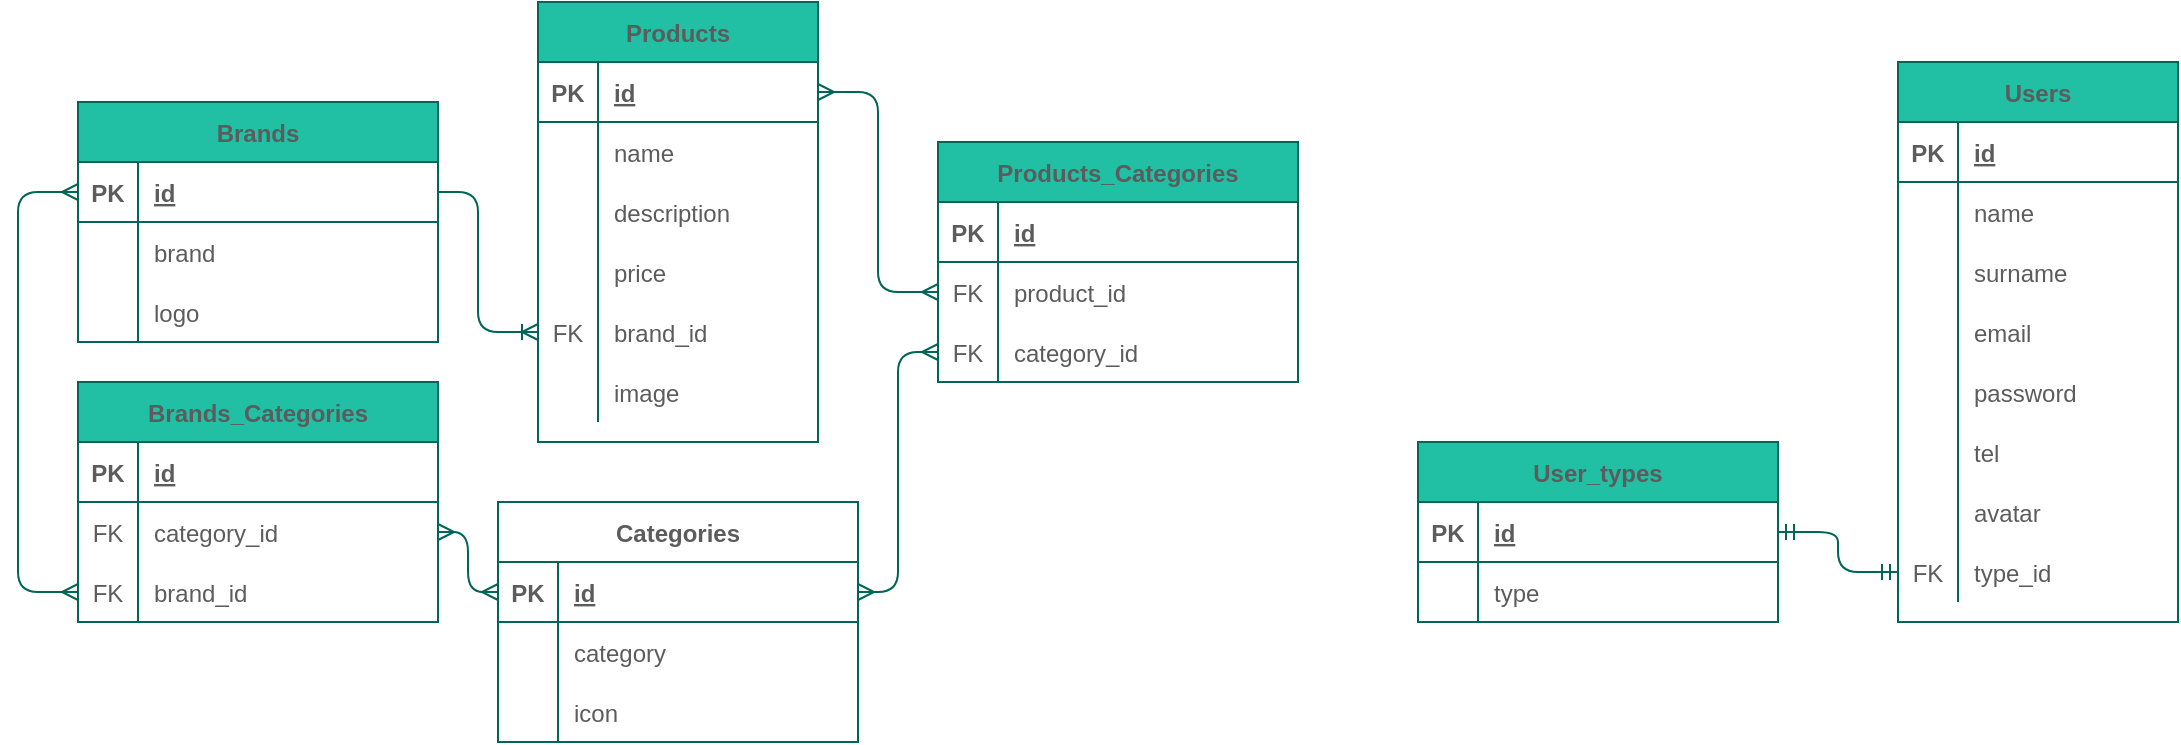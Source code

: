 <mxfile version="14.6.13" type="device"><diagram id="CRpURj1bA0oNkqHYCRpI" name="Página-1"><mxGraphModel dx="846" dy="494" grid="1" gridSize="10" guides="1" tooltips="1" connect="1" arrows="1" fold="1" page="1" pageScale="1" pageWidth="1169" pageHeight="827" math="0" shadow="0"><root><mxCell id="0"/><mxCell id="1" parent="0"/><mxCell id="kKZ5C4QTP0d4-HD_VN2Y-109" value="Users" style="shape=table;startSize=30;container=1;collapsible=1;childLayout=tableLayout;fixedRows=1;rowLines=0;fontStyle=1;align=center;resizeLast=1;fillColor=#21C0A5;strokeColor=#006658;fontColor=#5C5C5C;" parent="1" vertex="1"><mxGeometry x="980" y="80" width="140" height="280" as="geometry"/></mxCell><mxCell id="kKZ5C4QTP0d4-HD_VN2Y-110" value="" style="shape=partialRectangle;collapsible=0;dropTarget=0;pointerEvents=0;fillColor=none;top=0;left=0;bottom=1;right=0;points=[[0,0.5],[1,0.5]];portConstraint=eastwest;strokeColor=#006658;fontColor=#5C5C5C;" parent="kKZ5C4QTP0d4-HD_VN2Y-109" vertex="1"><mxGeometry y="30" width="140" height="30" as="geometry"/></mxCell><mxCell id="kKZ5C4QTP0d4-HD_VN2Y-111" value="PK" style="shape=partialRectangle;connectable=0;fillColor=none;top=0;left=0;bottom=0;right=0;fontStyle=1;overflow=hidden;strokeColor=#006658;fontColor=#5C5C5C;" parent="kKZ5C4QTP0d4-HD_VN2Y-110" vertex="1"><mxGeometry width="30" height="30" as="geometry"/></mxCell><mxCell id="kKZ5C4QTP0d4-HD_VN2Y-112" value="id" style="shape=partialRectangle;connectable=0;fillColor=none;top=0;left=0;bottom=0;right=0;align=left;spacingLeft=6;fontStyle=5;overflow=hidden;strokeColor=#006658;fontColor=#5C5C5C;" parent="kKZ5C4QTP0d4-HD_VN2Y-110" vertex="1"><mxGeometry x="30" width="110" height="30" as="geometry"/></mxCell><mxCell id="kKZ5C4QTP0d4-HD_VN2Y-113" value="" style="shape=partialRectangle;collapsible=0;dropTarget=0;pointerEvents=0;fillColor=none;top=0;left=0;bottom=0;right=0;points=[[0,0.5],[1,0.5]];portConstraint=eastwest;strokeColor=#006658;fontColor=#5C5C5C;" parent="kKZ5C4QTP0d4-HD_VN2Y-109" vertex="1"><mxGeometry y="60" width="140" height="30" as="geometry"/></mxCell><mxCell id="kKZ5C4QTP0d4-HD_VN2Y-114" value="" style="shape=partialRectangle;connectable=0;fillColor=none;top=0;left=0;bottom=0;right=0;editable=1;overflow=hidden;strokeColor=#006658;fontColor=#5C5C5C;" parent="kKZ5C4QTP0d4-HD_VN2Y-113" vertex="1"><mxGeometry width="30" height="30" as="geometry"/></mxCell><mxCell id="kKZ5C4QTP0d4-HD_VN2Y-115" value="name" style="shape=partialRectangle;connectable=0;fillColor=none;top=0;left=0;bottom=0;right=0;align=left;spacingLeft=6;overflow=hidden;strokeColor=#006658;fontColor=#5C5C5C;" parent="kKZ5C4QTP0d4-HD_VN2Y-113" vertex="1"><mxGeometry x="30" width="110" height="30" as="geometry"/></mxCell><mxCell id="kKZ5C4QTP0d4-HD_VN2Y-116" value="" style="shape=partialRectangle;collapsible=0;dropTarget=0;pointerEvents=0;fillColor=none;top=0;left=0;bottom=0;right=0;points=[[0,0.5],[1,0.5]];portConstraint=eastwest;strokeColor=#006658;fontColor=#5C5C5C;" parent="kKZ5C4QTP0d4-HD_VN2Y-109" vertex="1"><mxGeometry y="90" width="140" height="30" as="geometry"/></mxCell><mxCell id="kKZ5C4QTP0d4-HD_VN2Y-117" value="" style="shape=partialRectangle;connectable=0;fillColor=none;top=0;left=0;bottom=0;right=0;editable=1;overflow=hidden;strokeColor=#006658;fontColor=#5C5C5C;" parent="kKZ5C4QTP0d4-HD_VN2Y-116" vertex="1"><mxGeometry width="30" height="30" as="geometry"/></mxCell><mxCell id="kKZ5C4QTP0d4-HD_VN2Y-118" value="surname" style="shape=partialRectangle;connectable=0;fillColor=none;top=0;left=0;bottom=0;right=0;align=left;spacingLeft=6;overflow=hidden;strokeColor=#006658;fontColor=#5C5C5C;" parent="kKZ5C4QTP0d4-HD_VN2Y-116" vertex="1"><mxGeometry x="30" width="110" height="30" as="geometry"/></mxCell><mxCell id="kKZ5C4QTP0d4-HD_VN2Y-119" value="" style="shape=partialRectangle;collapsible=0;dropTarget=0;pointerEvents=0;fillColor=none;top=0;left=0;bottom=0;right=0;points=[[0,0.5],[1,0.5]];portConstraint=eastwest;strokeColor=#006658;fontColor=#5C5C5C;" parent="kKZ5C4QTP0d4-HD_VN2Y-109" vertex="1"><mxGeometry y="120" width="140" height="30" as="geometry"/></mxCell><mxCell id="kKZ5C4QTP0d4-HD_VN2Y-120" value="" style="shape=partialRectangle;connectable=0;fillColor=none;top=0;left=0;bottom=0;right=0;editable=1;overflow=hidden;strokeColor=#006658;fontColor=#5C5C5C;" parent="kKZ5C4QTP0d4-HD_VN2Y-119" vertex="1"><mxGeometry width="30" height="30" as="geometry"/></mxCell><mxCell id="kKZ5C4QTP0d4-HD_VN2Y-121" value="email" style="shape=partialRectangle;connectable=0;fillColor=none;top=0;left=0;bottom=0;right=0;align=left;spacingLeft=6;overflow=hidden;strokeColor=#006658;fontColor=#5C5C5C;" parent="kKZ5C4QTP0d4-HD_VN2Y-119" vertex="1"><mxGeometry x="30" width="110" height="30" as="geometry"/></mxCell><mxCell id="kKZ5C4QTP0d4-HD_VN2Y-125" style="shape=partialRectangle;collapsible=0;dropTarget=0;pointerEvents=0;fillColor=none;top=0;left=0;bottom=0;right=0;points=[[0,0.5],[1,0.5]];portConstraint=eastwest;strokeColor=#006658;fontColor=#5C5C5C;" parent="kKZ5C4QTP0d4-HD_VN2Y-109" vertex="1"><mxGeometry y="150" width="140" height="30" as="geometry"/></mxCell><mxCell id="kKZ5C4QTP0d4-HD_VN2Y-126" style="shape=partialRectangle;connectable=0;fillColor=none;top=0;left=0;bottom=0;right=0;editable=1;overflow=hidden;strokeColor=#006658;fontColor=#5C5C5C;" parent="kKZ5C4QTP0d4-HD_VN2Y-125" vertex="1"><mxGeometry width="30" height="30" as="geometry"/></mxCell><mxCell id="kKZ5C4QTP0d4-HD_VN2Y-127" value="password" style="shape=partialRectangle;connectable=0;fillColor=none;top=0;left=0;bottom=0;right=0;align=left;spacingLeft=6;overflow=hidden;strokeColor=#006658;fontColor=#5C5C5C;" parent="kKZ5C4QTP0d4-HD_VN2Y-125" vertex="1"><mxGeometry x="30" width="110" height="30" as="geometry"/></mxCell><mxCell id="kKZ5C4QTP0d4-HD_VN2Y-128" style="shape=partialRectangle;collapsible=0;dropTarget=0;pointerEvents=0;fillColor=none;top=0;left=0;bottom=0;right=0;points=[[0,0.5],[1,0.5]];portConstraint=eastwest;strokeColor=#006658;fontColor=#5C5C5C;" parent="kKZ5C4QTP0d4-HD_VN2Y-109" vertex="1"><mxGeometry y="180" width="140" height="30" as="geometry"/></mxCell><mxCell id="kKZ5C4QTP0d4-HD_VN2Y-129" style="shape=partialRectangle;connectable=0;fillColor=none;top=0;left=0;bottom=0;right=0;editable=1;overflow=hidden;strokeColor=#006658;fontColor=#5C5C5C;" parent="kKZ5C4QTP0d4-HD_VN2Y-128" vertex="1"><mxGeometry width="30" height="30" as="geometry"/></mxCell><mxCell id="kKZ5C4QTP0d4-HD_VN2Y-130" value="tel" style="shape=partialRectangle;connectable=0;fillColor=none;top=0;left=0;bottom=0;right=0;align=left;spacingLeft=6;overflow=hidden;strokeColor=#006658;fontColor=#5C5C5C;" parent="kKZ5C4QTP0d4-HD_VN2Y-128" vertex="1"><mxGeometry x="30" width="110" height="30" as="geometry"/></mxCell><mxCell id="kKZ5C4QTP0d4-HD_VN2Y-122" style="shape=partialRectangle;collapsible=0;dropTarget=0;pointerEvents=0;fillColor=none;top=0;left=0;bottom=0;right=0;points=[[0,0.5],[1,0.5]];portConstraint=eastwest;strokeColor=#006658;fontColor=#5C5C5C;" parent="kKZ5C4QTP0d4-HD_VN2Y-109" vertex="1"><mxGeometry y="210" width="140" height="30" as="geometry"/></mxCell><mxCell id="kKZ5C4QTP0d4-HD_VN2Y-123" style="shape=partialRectangle;connectable=0;fillColor=none;top=0;left=0;bottom=0;right=0;editable=1;overflow=hidden;strokeColor=#006658;fontColor=#5C5C5C;" parent="kKZ5C4QTP0d4-HD_VN2Y-122" vertex="1"><mxGeometry width="30" height="30" as="geometry"/></mxCell><mxCell id="kKZ5C4QTP0d4-HD_VN2Y-124" value="avatar" style="shape=partialRectangle;connectable=0;fillColor=none;top=0;left=0;bottom=0;right=0;align=left;spacingLeft=6;overflow=hidden;strokeColor=#006658;fontColor=#5C5C5C;" parent="kKZ5C4QTP0d4-HD_VN2Y-122" vertex="1"><mxGeometry x="30" width="110" height="30" as="geometry"/></mxCell><mxCell id="kKZ5C4QTP0d4-HD_VN2Y-131" style="shape=partialRectangle;collapsible=0;dropTarget=0;pointerEvents=0;fillColor=none;top=0;left=0;bottom=0;right=0;points=[[0,0.5],[1,0.5]];portConstraint=eastwest;strokeColor=#006658;fontColor=#5C5C5C;" parent="kKZ5C4QTP0d4-HD_VN2Y-109" vertex="1"><mxGeometry y="240" width="140" height="30" as="geometry"/></mxCell><mxCell id="kKZ5C4QTP0d4-HD_VN2Y-132" value="FK" style="shape=partialRectangle;connectable=0;fillColor=none;top=0;left=0;bottom=0;right=0;editable=1;overflow=hidden;strokeColor=#006658;fontColor=#5C5C5C;" parent="kKZ5C4QTP0d4-HD_VN2Y-131" vertex="1"><mxGeometry width="30" height="30" as="geometry"/></mxCell><mxCell id="kKZ5C4QTP0d4-HD_VN2Y-133" value="type_id" style="shape=partialRectangle;connectable=0;fillColor=none;top=0;left=0;bottom=0;right=0;align=left;spacingLeft=6;overflow=hidden;strokeColor=#006658;fontColor=#5C5C5C;" parent="kKZ5C4QTP0d4-HD_VN2Y-131" vertex="1"><mxGeometry x="30" width="110" height="30" as="geometry"/></mxCell><mxCell id="kKZ5C4QTP0d4-HD_VN2Y-134" value="Products" style="shape=table;startSize=30;container=1;collapsible=1;childLayout=tableLayout;fixedRows=1;rowLines=0;fontStyle=1;align=center;resizeLast=1;fillColor=#21C0A5;strokeColor=#006658;fontColor=#5C5C5C;" parent="1" vertex="1"><mxGeometry x="300" y="50" width="140" height="220" as="geometry"><mxRectangle x="350" y="70" width="80" height="30" as="alternateBounds"/></mxGeometry></mxCell><mxCell id="kKZ5C4QTP0d4-HD_VN2Y-135" value="" style="shape=partialRectangle;collapsible=0;dropTarget=0;pointerEvents=0;fillColor=none;top=0;left=0;bottom=1;right=0;points=[[0,0.5],[1,0.5]];portConstraint=eastwest;strokeColor=#006658;fontColor=#5C5C5C;" parent="kKZ5C4QTP0d4-HD_VN2Y-134" vertex="1"><mxGeometry y="30" width="140" height="30" as="geometry"/></mxCell><mxCell id="kKZ5C4QTP0d4-HD_VN2Y-136" value="PK" style="shape=partialRectangle;connectable=0;fillColor=none;top=0;left=0;bottom=0;right=0;fontStyle=1;overflow=hidden;strokeColor=#006658;fontColor=#5C5C5C;" parent="kKZ5C4QTP0d4-HD_VN2Y-135" vertex="1"><mxGeometry width="30" height="30" as="geometry"/></mxCell><mxCell id="kKZ5C4QTP0d4-HD_VN2Y-137" value="id" style="shape=partialRectangle;connectable=0;fillColor=none;top=0;left=0;bottom=0;right=0;align=left;spacingLeft=6;fontStyle=5;overflow=hidden;strokeColor=#006658;fontColor=#5C5C5C;" parent="kKZ5C4QTP0d4-HD_VN2Y-135" vertex="1"><mxGeometry x="30" width="110" height="30" as="geometry"/></mxCell><mxCell id="kKZ5C4QTP0d4-HD_VN2Y-138" value="" style="shape=partialRectangle;collapsible=0;dropTarget=0;pointerEvents=0;fillColor=none;top=0;left=0;bottom=0;right=0;points=[[0,0.5],[1,0.5]];portConstraint=eastwest;strokeColor=#006658;fontColor=#5C5C5C;" parent="kKZ5C4QTP0d4-HD_VN2Y-134" vertex="1"><mxGeometry y="60" width="140" height="30" as="geometry"/></mxCell><mxCell id="kKZ5C4QTP0d4-HD_VN2Y-139" value="" style="shape=partialRectangle;connectable=0;fillColor=none;top=0;left=0;bottom=0;right=0;editable=1;overflow=hidden;strokeColor=#006658;fontColor=#5C5C5C;" parent="kKZ5C4QTP0d4-HD_VN2Y-138" vertex="1"><mxGeometry width="30" height="30" as="geometry"/></mxCell><mxCell id="kKZ5C4QTP0d4-HD_VN2Y-140" value="name" style="shape=partialRectangle;connectable=0;fillColor=none;top=0;left=0;bottom=0;right=0;align=left;spacingLeft=6;overflow=hidden;strokeColor=#006658;fontColor=#5C5C5C;" parent="kKZ5C4QTP0d4-HD_VN2Y-138" vertex="1"><mxGeometry x="30" width="110" height="30" as="geometry"/></mxCell><mxCell id="kKZ5C4QTP0d4-HD_VN2Y-141" style="shape=partialRectangle;collapsible=0;dropTarget=0;pointerEvents=0;fillColor=none;top=0;left=0;bottom=0;right=0;points=[[0,0.5],[1,0.5]];portConstraint=eastwest;strokeColor=#006658;fontColor=#5C5C5C;" parent="kKZ5C4QTP0d4-HD_VN2Y-134" vertex="1"><mxGeometry y="90" width="140" height="30" as="geometry"/></mxCell><mxCell id="kKZ5C4QTP0d4-HD_VN2Y-142" style="shape=partialRectangle;connectable=0;fillColor=none;top=0;left=0;bottom=0;right=0;editable=1;overflow=hidden;strokeColor=#006658;fontColor=#5C5C5C;" parent="kKZ5C4QTP0d4-HD_VN2Y-141" vertex="1"><mxGeometry width="30" height="30" as="geometry"/></mxCell><mxCell id="kKZ5C4QTP0d4-HD_VN2Y-143" value="description" style="shape=partialRectangle;connectable=0;fillColor=none;top=0;left=0;bottom=0;right=0;align=left;spacingLeft=6;overflow=hidden;strokeColor=#006658;fontColor=#5C5C5C;" parent="kKZ5C4QTP0d4-HD_VN2Y-141" vertex="1"><mxGeometry x="30" width="110" height="30" as="geometry"/></mxCell><mxCell id="kKZ5C4QTP0d4-HD_VN2Y-144" style="shape=partialRectangle;collapsible=0;dropTarget=0;pointerEvents=0;fillColor=none;top=0;left=0;bottom=0;right=0;points=[[0,0.5],[1,0.5]];portConstraint=eastwest;strokeColor=#006658;fontColor=#5C5C5C;" parent="kKZ5C4QTP0d4-HD_VN2Y-134" vertex="1"><mxGeometry y="120" width="140" height="30" as="geometry"/></mxCell><mxCell id="kKZ5C4QTP0d4-HD_VN2Y-145" style="shape=partialRectangle;connectable=0;fillColor=none;top=0;left=0;bottom=0;right=0;editable=1;overflow=hidden;strokeColor=#006658;fontColor=#5C5C5C;" parent="kKZ5C4QTP0d4-HD_VN2Y-144" vertex="1"><mxGeometry width="30" height="30" as="geometry"/></mxCell><mxCell id="kKZ5C4QTP0d4-HD_VN2Y-146" value="price" style="shape=partialRectangle;connectable=0;fillColor=none;top=0;left=0;bottom=0;right=0;align=left;spacingLeft=6;overflow=hidden;strokeColor=#006658;fontColor=#5C5C5C;" parent="kKZ5C4QTP0d4-HD_VN2Y-144" vertex="1"><mxGeometry x="30" width="110" height="30" as="geometry"/></mxCell><mxCell id="kKZ5C4QTP0d4-HD_VN2Y-147" style="shape=partialRectangle;collapsible=0;dropTarget=0;pointerEvents=0;fillColor=none;top=0;left=0;bottom=0;right=0;points=[[0,0.5],[1,0.5]];portConstraint=eastwest;strokeColor=#006658;fontColor=#5C5C5C;" parent="kKZ5C4QTP0d4-HD_VN2Y-134" vertex="1"><mxGeometry y="150" width="140" height="30" as="geometry"/></mxCell><mxCell id="kKZ5C4QTP0d4-HD_VN2Y-148" value="FK" style="shape=partialRectangle;connectable=0;fillColor=none;top=0;left=0;bottom=0;right=0;editable=1;overflow=hidden;strokeColor=#006658;fontColor=#5C5C5C;" parent="kKZ5C4QTP0d4-HD_VN2Y-147" vertex="1"><mxGeometry width="30" height="30" as="geometry"/></mxCell><mxCell id="kKZ5C4QTP0d4-HD_VN2Y-149" value="brand_id" style="shape=partialRectangle;connectable=0;fillColor=none;top=0;left=0;bottom=0;right=0;align=left;spacingLeft=6;overflow=hidden;strokeColor=#006658;fontColor=#5C5C5C;" parent="kKZ5C4QTP0d4-HD_VN2Y-147" vertex="1"><mxGeometry x="30" width="110" height="30" as="geometry"/></mxCell><mxCell id="kKZ5C4QTP0d4-HD_VN2Y-153" style="shape=partialRectangle;collapsible=0;dropTarget=0;pointerEvents=0;fillColor=none;top=0;left=0;bottom=0;right=0;points=[[0,0.5],[1,0.5]];portConstraint=eastwest;strokeColor=#006658;fontColor=#5C5C5C;" parent="kKZ5C4QTP0d4-HD_VN2Y-134" vertex="1"><mxGeometry y="180" width="140" height="30" as="geometry"/></mxCell><mxCell id="kKZ5C4QTP0d4-HD_VN2Y-154" style="shape=partialRectangle;connectable=0;fillColor=none;top=0;left=0;bottom=0;right=0;editable=1;overflow=hidden;strokeColor=#006658;fontColor=#5C5C5C;" parent="kKZ5C4QTP0d4-HD_VN2Y-153" vertex="1"><mxGeometry width="30" height="30" as="geometry"/></mxCell><mxCell id="kKZ5C4QTP0d4-HD_VN2Y-155" value="image" style="shape=partialRectangle;connectable=0;fillColor=none;top=0;left=0;bottom=0;right=0;align=left;spacingLeft=6;overflow=hidden;strokeColor=#006658;fontColor=#5C5C5C;" parent="kKZ5C4QTP0d4-HD_VN2Y-153" vertex="1"><mxGeometry x="30" width="110" height="30" as="geometry"/></mxCell><mxCell id="kKZ5C4QTP0d4-HD_VN2Y-156" value="Brands" style="shape=table;startSize=30;container=1;collapsible=1;childLayout=tableLayout;fixedRows=1;rowLines=0;fontStyle=1;align=center;resizeLast=1;fillColor=#21C0A5;strokeColor=#006658;fontColor=#5C5C5C;" parent="1" vertex="1"><mxGeometry x="70" y="100" width="180" height="120" as="geometry"/></mxCell><mxCell id="kKZ5C4QTP0d4-HD_VN2Y-157" value="" style="shape=partialRectangle;collapsible=0;dropTarget=0;pointerEvents=0;fillColor=none;top=0;left=0;bottom=1;right=0;points=[[0,0.5],[1,0.5]];portConstraint=eastwest;strokeColor=#006658;fontColor=#5C5C5C;" parent="kKZ5C4QTP0d4-HD_VN2Y-156" vertex="1"><mxGeometry y="30" width="180" height="30" as="geometry"/></mxCell><mxCell id="kKZ5C4QTP0d4-HD_VN2Y-158" value="PK" style="shape=partialRectangle;connectable=0;fillColor=none;top=0;left=0;bottom=0;right=0;fontStyle=1;overflow=hidden;strokeColor=#006658;fontColor=#5C5C5C;" parent="kKZ5C4QTP0d4-HD_VN2Y-157" vertex="1"><mxGeometry width="30" height="30" as="geometry"/></mxCell><mxCell id="kKZ5C4QTP0d4-HD_VN2Y-159" value="id" style="shape=partialRectangle;connectable=0;fillColor=none;top=0;left=0;bottom=0;right=0;align=left;spacingLeft=6;fontStyle=5;overflow=hidden;strokeColor=#006658;fontColor=#5C5C5C;" parent="kKZ5C4QTP0d4-HD_VN2Y-157" vertex="1"><mxGeometry x="30" width="150" height="30" as="geometry"/></mxCell><mxCell id="kKZ5C4QTP0d4-HD_VN2Y-160" value="" style="shape=partialRectangle;collapsible=0;dropTarget=0;pointerEvents=0;fillColor=none;top=0;left=0;bottom=0;right=0;points=[[0,0.5],[1,0.5]];portConstraint=eastwest;strokeColor=#006658;fontColor=#5C5C5C;" parent="kKZ5C4QTP0d4-HD_VN2Y-156" vertex="1"><mxGeometry y="60" width="180" height="30" as="geometry"/></mxCell><mxCell id="kKZ5C4QTP0d4-HD_VN2Y-161" value="" style="shape=partialRectangle;connectable=0;fillColor=none;top=0;left=0;bottom=0;right=0;editable=1;overflow=hidden;strokeColor=#006658;fontColor=#5C5C5C;" parent="kKZ5C4QTP0d4-HD_VN2Y-160" vertex="1"><mxGeometry width="30" height="30" as="geometry"/></mxCell><mxCell id="kKZ5C4QTP0d4-HD_VN2Y-162" value="brand" style="shape=partialRectangle;connectable=0;fillColor=none;top=0;left=0;bottom=0;right=0;align=left;spacingLeft=6;overflow=hidden;strokeColor=#006658;fontColor=#5C5C5C;" parent="kKZ5C4QTP0d4-HD_VN2Y-160" vertex="1"><mxGeometry x="30" width="150" height="30" as="geometry"/></mxCell><mxCell id="kKZ5C4QTP0d4-HD_VN2Y-163" value="" style="shape=partialRectangle;collapsible=0;dropTarget=0;pointerEvents=0;fillColor=none;top=0;left=0;bottom=0;right=0;points=[[0,0.5],[1,0.5]];portConstraint=eastwest;strokeColor=#006658;fontColor=#5C5C5C;" parent="kKZ5C4QTP0d4-HD_VN2Y-156" vertex="1"><mxGeometry y="90" width="180" height="30" as="geometry"/></mxCell><mxCell id="kKZ5C4QTP0d4-HD_VN2Y-164" value="" style="shape=partialRectangle;connectable=0;fillColor=none;top=0;left=0;bottom=0;right=0;editable=1;overflow=hidden;strokeColor=#006658;fontColor=#5C5C5C;" parent="kKZ5C4QTP0d4-HD_VN2Y-163" vertex="1"><mxGeometry width="30" height="30" as="geometry"/></mxCell><mxCell id="kKZ5C4QTP0d4-HD_VN2Y-165" value="logo" style="shape=partialRectangle;connectable=0;fillColor=none;top=0;left=0;bottom=0;right=0;align=left;spacingLeft=6;overflow=hidden;strokeColor=#006658;fontColor=#5C5C5C;" parent="kKZ5C4QTP0d4-HD_VN2Y-163" vertex="1"><mxGeometry x="30" width="150" height="30" as="geometry"/></mxCell><mxCell id="kKZ5C4QTP0d4-HD_VN2Y-166" value="Categories" style="shape=table;startSize=30;container=1;collapsible=1;childLayout=tableLayout;fixedRows=1;rowLines=0;fontStyle=1;align=center;resizeLast=1;strokeColor=#006658;fontColor=#5C5C5C;fillColor=none;" parent="1" vertex="1"><mxGeometry x="280" y="300" width="180" height="120" as="geometry"/></mxCell><mxCell id="kKZ5C4QTP0d4-HD_VN2Y-167" value="" style="shape=partialRectangle;collapsible=0;dropTarget=0;pointerEvents=0;fillColor=none;top=0;left=0;bottom=1;right=0;points=[[0,0.5],[1,0.5]];portConstraint=eastwest;strokeColor=#006658;fontColor=#5C5C5C;" parent="kKZ5C4QTP0d4-HD_VN2Y-166" vertex="1"><mxGeometry y="30" width="180" height="30" as="geometry"/></mxCell><mxCell id="kKZ5C4QTP0d4-HD_VN2Y-168" value="PK" style="shape=partialRectangle;connectable=0;fillColor=none;top=0;left=0;bottom=0;right=0;fontStyle=1;overflow=hidden;strokeColor=#006658;fontColor=#5C5C5C;" parent="kKZ5C4QTP0d4-HD_VN2Y-167" vertex="1"><mxGeometry width="30" height="30" as="geometry"/></mxCell><mxCell id="kKZ5C4QTP0d4-HD_VN2Y-169" value="id" style="shape=partialRectangle;connectable=0;fillColor=none;top=0;left=0;bottom=0;right=0;align=left;spacingLeft=6;fontStyle=5;overflow=hidden;strokeColor=#006658;fontColor=#5C5C5C;" parent="kKZ5C4QTP0d4-HD_VN2Y-167" vertex="1"><mxGeometry x="30" width="150" height="30" as="geometry"/></mxCell><mxCell id="kKZ5C4QTP0d4-HD_VN2Y-170" value="" style="shape=partialRectangle;collapsible=0;dropTarget=0;pointerEvents=0;fillColor=none;top=0;left=0;bottom=0;right=0;points=[[0,0.5],[1,0.5]];portConstraint=eastwest;strokeColor=#006658;fontColor=#5C5C5C;" parent="kKZ5C4QTP0d4-HD_VN2Y-166" vertex="1"><mxGeometry y="60" width="180" height="30" as="geometry"/></mxCell><mxCell id="kKZ5C4QTP0d4-HD_VN2Y-171" value="" style="shape=partialRectangle;connectable=0;fillColor=none;top=0;left=0;bottom=0;right=0;editable=1;overflow=hidden;strokeColor=#006658;fontColor=#5C5C5C;" parent="kKZ5C4QTP0d4-HD_VN2Y-170" vertex="1"><mxGeometry width="30" height="30" as="geometry"/></mxCell><mxCell id="kKZ5C4QTP0d4-HD_VN2Y-172" value="category" style="shape=partialRectangle;connectable=0;fillColor=none;top=0;left=0;bottom=0;right=0;align=left;spacingLeft=6;overflow=hidden;strokeColor=#006658;fontColor=#5C5C5C;" parent="kKZ5C4QTP0d4-HD_VN2Y-170" vertex="1"><mxGeometry x="30" width="150" height="30" as="geometry"/></mxCell><mxCell id="YazsR4_C2rSQka-KXl0t-1" style="shape=partialRectangle;collapsible=0;dropTarget=0;pointerEvents=0;fillColor=none;top=0;left=0;bottom=0;right=0;points=[[0,0.5],[1,0.5]];portConstraint=eastwest;strokeColor=#006658;fontColor=#5C5C5C;" vertex="1" parent="kKZ5C4QTP0d4-HD_VN2Y-166"><mxGeometry y="90" width="180" height="30" as="geometry"/></mxCell><mxCell id="YazsR4_C2rSQka-KXl0t-2" style="shape=partialRectangle;connectable=0;fillColor=none;top=0;left=0;bottom=0;right=0;editable=1;overflow=hidden;strokeColor=#006658;fontColor=#5C5C5C;" vertex="1" parent="YazsR4_C2rSQka-KXl0t-1"><mxGeometry width="30" height="30" as="geometry"/></mxCell><mxCell id="YazsR4_C2rSQka-KXl0t-3" value="icon" style="shape=partialRectangle;connectable=0;fillColor=none;top=0;left=0;bottom=0;right=0;align=left;spacingLeft=6;overflow=hidden;strokeColor=#006658;fontColor=#5C5C5C;" vertex="1" parent="YazsR4_C2rSQka-KXl0t-1"><mxGeometry x="30" width="150" height="30" as="geometry"/></mxCell><mxCell id="kKZ5C4QTP0d4-HD_VN2Y-173" value="User_types" style="shape=table;startSize=30;container=1;collapsible=1;childLayout=tableLayout;fixedRows=1;rowLines=0;fontStyle=1;align=center;resizeLast=1;fillColor=#21C0A5;strokeColor=#006658;fontColor=#5C5C5C;" parent="1" vertex="1"><mxGeometry x="740" y="270" width="180" height="90" as="geometry"/></mxCell><mxCell id="kKZ5C4QTP0d4-HD_VN2Y-174" value="" style="shape=partialRectangle;collapsible=0;dropTarget=0;pointerEvents=0;fillColor=none;top=0;left=0;bottom=1;right=0;points=[[0,0.5],[1,0.5]];portConstraint=eastwest;strokeColor=#006658;fontColor=#5C5C5C;" parent="kKZ5C4QTP0d4-HD_VN2Y-173" vertex="1"><mxGeometry y="30" width="180" height="30" as="geometry"/></mxCell><mxCell id="kKZ5C4QTP0d4-HD_VN2Y-175" value="PK" style="shape=partialRectangle;connectable=0;fillColor=none;top=0;left=0;bottom=0;right=0;fontStyle=1;overflow=hidden;strokeColor=#006658;fontColor=#5C5C5C;" parent="kKZ5C4QTP0d4-HD_VN2Y-174" vertex="1"><mxGeometry width="30" height="30" as="geometry"/></mxCell><mxCell id="kKZ5C4QTP0d4-HD_VN2Y-176" value="id" style="shape=partialRectangle;connectable=0;fillColor=none;top=0;left=0;bottom=0;right=0;align=left;spacingLeft=6;fontStyle=5;overflow=hidden;strokeColor=#006658;fontColor=#5C5C5C;" parent="kKZ5C4QTP0d4-HD_VN2Y-174" vertex="1"><mxGeometry x="30" width="150" height="30" as="geometry"/></mxCell><mxCell id="kKZ5C4QTP0d4-HD_VN2Y-177" value="" style="shape=partialRectangle;collapsible=0;dropTarget=0;pointerEvents=0;fillColor=none;top=0;left=0;bottom=0;right=0;points=[[0,0.5],[1,0.5]];portConstraint=eastwest;strokeColor=#006658;fontColor=#5C5C5C;" parent="kKZ5C4QTP0d4-HD_VN2Y-173" vertex="1"><mxGeometry y="60" width="180" height="30" as="geometry"/></mxCell><mxCell id="kKZ5C4QTP0d4-HD_VN2Y-178" value="" style="shape=partialRectangle;connectable=0;fillColor=none;top=0;left=0;bottom=0;right=0;editable=1;overflow=hidden;strokeColor=#006658;fontColor=#5C5C5C;" parent="kKZ5C4QTP0d4-HD_VN2Y-177" vertex="1"><mxGeometry width="30" height="30" as="geometry"/></mxCell><mxCell id="kKZ5C4QTP0d4-HD_VN2Y-179" value="type" style="shape=partialRectangle;connectable=0;fillColor=none;top=0;left=0;bottom=0;right=0;align=left;spacingLeft=6;overflow=hidden;strokeColor=#006658;fontColor=#5C5C5C;" parent="kKZ5C4QTP0d4-HD_VN2Y-177" vertex="1"><mxGeometry x="30" width="150" height="30" as="geometry"/></mxCell><mxCell id="kKZ5C4QTP0d4-HD_VN2Y-180" value="" style="edgeStyle=entityRelationEdgeStyle;fontSize=12;html=1;endArrow=ERmandOne;startArrow=ERmandOne;entryX=1;entryY=0.5;entryDx=0;entryDy=0;exitX=0;exitY=0.5;exitDx=0;exitDy=0;strokeColor=#006658;fontColor=#5C5C5C;" parent="1" source="kKZ5C4QTP0d4-HD_VN2Y-131" target="kKZ5C4QTP0d4-HD_VN2Y-174" edge="1"><mxGeometry width="100" height="100" relative="1" as="geometry"><mxPoint x="840" y="345" as="sourcePoint"/><mxPoint x="940" y="245" as="targetPoint"/></mxGeometry></mxCell><mxCell id="kKZ5C4QTP0d4-HD_VN2Y-181" value="" style="edgeStyle=entityRelationEdgeStyle;fontSize=12;html=1;endArrow=ERoneToMany;fontColor=#5C5C5C;entryX=0;entryY=0.5;entryDx=0;entryDy=0;exitX=0;exitY=0.5;exitDx=0;exitDy=0;strokeColor=none;" parent="1" source="kKZ5C4QTP0d4-HD_VN2Y-157" target="kKZ5C4QTP0d4-HD_VN2Y-147" edge="1"><mxGeometry width="100" height="100" relative="1" as="geometry"><mxPoint y="210" as="sourcePoint"/><mxPoint x="10" y="210" as="targetPoint"/></mxGeometry></mxCell><mxCell id="kKZ5C4QTP0d4-HD_VN2Y-182" value="" style="edgeStyle=elbowEdgeStyle;fontSize=12;html=1;endArrow=ERmany;startArrow=ERmany;exitX=1;exitY=0.5;exitDx=0;exitDy=0;strokeColor=#006658;fontColor=#5C5C5C;entryX=0;entryY=0.5;entryDx=0;entryDy=0;" parent="1" source="kKZ5C4QTP0d4-HD_VN2Y-135" target="kKZ5C4QTP0d4-HD_VN2Y-206" edge="1"><mxGeometry width="100" height="100" relative="1" as="geometry"><mxPoint x="440" y="245" as="sourcePoint"/><mxPoint x="500" y="200" as="targetPoint"/><Array as="points"><mxPoint x="470" y="130"/></Array></mxGeometry></mxCell><mxCell id="kKZ5C4QTP0d4-HD_VN2Y-186" value="Brands_Categories" style="shape=table;startSize=30;container=1;collapsible=1;childLayout=tableLayout;fixedRows=1;rowLines=0;fontStyle=1;align=center;resizeLast=1;fillColor=#21C0A5;strokeColor=#006658;fontColor=#5C5C5C;" parent="1" vertex="1"><mxGeometry x="70" y="240" width="180" height="120" as="geometry"/></mxCell><mxCell id="kKZ5C4QTP0d4-HD_VN2Y-187" value="" style="shape=partialRectangle;collapsible=0;dropTarget=0;pointerEvents=0;fillColor=none;top=0;left=0;bottom=1;right=0;points=[[0,0.5],[1,0.5]];portConstraint=eastwest;strokeColor=#006658;fontColor=#5C5C5C;" parent="kKZ5C4QTP0d4-HD_VN2Y-186" vertex="1"><mxGeometry y="30" width="180" height="30" as="geometry"/></mxCell><mxCell id="kKZ5C4QTP0d4-HD_VN2Y-188" value="PK" style="shape=partialRectangle;connectable=0;fillColor=none;top=0;left=0;bottom=0;right=0;fontStyle=1;overflow=hidden;strokeColor=#006658;fontColor=#5C5C5C;" parent="kKZ5C4QTP0d4-HD_VN2Y-187" vertex="1"><mxGeometry width="30" height="30" as="geometry"/></mxCell><mxCell id="kKZ5C4QTP0d4-HD_VN2Y-189" value="id" style="shape=partialRectangle;connectable=0;fillColor=none;top=0;left=0;bottom=0;right=0;align=left;spacingLeft=6;fontStyle=5;overflow=hidden;strokeColor=#006658;fontColor=#5C5C5C;" parent="kKZ5C4QTP0d4-HD_VN2Y-187" vertex="1"><mxGeometry x="30" width="150" height="30" as="geometry"/></mxCell><mxCell id="kKZ5C4QTP0d4-HD_VN2Y-190" value="" style="shape=partialRectangle;collapsible=0;dropTarget=0;pointerEvents=0;fillColor=none;top=0;left=0;bottom=0;right=0;points=[[0,0.5],[1,0.5]];portConstraint=eastwest;strokeColor=#006658;fontColor=#5C5C5C;" parent="kKZ5C4QTP0d4-HD_VN2Y-186" vertex="1"><mxGeometry y="60" width="180" height="30" as="geometry"/></mxCell><mxCell id="kKZ5C4QTP0d4-HD_VN2Y-191" value="FK" style="shape=partialRectangle;connectable=0;fillColor=none;top=0;left=0;bottom=0;right=0;editable=1;overflow=hidden;strokeColor=#006658;fontColor=#5C5C5C;" parent="kKZ5C4QTP0d4-HD_VN2Y-190" vertex="1"><mxGeometry width="30" height="30" as="geometry"/></mxCell><mxCell id="kKZ5C4QTP0d4-HD_VN2Y-192" value="category_id" style="shape=partialRectangle;connectable=0;fillColor=none;top=0;left=0;bottom=0;right=0;align=left;spacingLeft=6;overflow=hidden;strokeColor=#006658;fontColor=#5C5C5C;" parent="kKZ5C4QTP0d4-HD_VN2Y-190" vertex="1"><mxGeometry x="30" width="150" height="30" as="geometry"/></mxCell><mxCell id="kKZ5C4QTP0d4-HD_VN2Y-193" style="shape=partialRectangle;collapsible=0;dropTarget=0;pointerEvents=0;fillColor=none;top=0;left=0;bottom=0;right=0;points=[[0,0.5],[1,0.5]];portConstraint=eastwest;strokeColor=#006658;fontColor=#5C5C5C;" parent="kKZ5C4QTP0d4-HD_VN2Y-186" vertex="1"><mxGeometry y="90" width="180" height="30" as="geometry"/></mxCell><mxCell id="kKZ5C4QTP0d4-HD_VN2Y-194" value="FK" style="shape=partialRectangle;connectable=0;fillColor=none;top=0;left=0;bottom=0;right=0;editable=1;overflow=hidden;strokeColor=#006658;fontColor=#5C5C5C;" parent="kKZ5C4QTP0d4-HD_VN2Y-193" vertex="1"><mxGeometry width="30" height="30" as="geometry"/></mxCell><mxCell id="kKZ5C4QTP0d4-HD_VN2Y-195" value="brand_id" style="shape=partialRectangle;connectable=0;fillColor=none;top=0;left=0;bottom=0;right=0;align=left;spacingLeft=6;overflow=hidden;strokeColor=#006658;fontColor=#5C5C5C;" parent="kKZ5C4QTP0d4-HD_VN2Y-193" vertex="1"><mxGeometry x="30" width="150" height="30" as="geometry"/></mxCell><mxCell id="kKZ5C4QTP0d4-HD_VN2Y-199" value="" style="edgeStyle=elbowEdgeStyle;fontSize=12;html=1;endArrow=ERoneToMany;fontColor=#5C5C5C;strokeColor=#006658;fillColor=#21C0A5;entryX=0;entryY=0.5;entryDx=0;entryDy=0;exitX=1;exitY=0.5;exitDx=0;exitDy=0;" parent="1" source="kKZ5C4QTP0d4-HD_VN2Y-157" target="kKZ5C4QTP0d4-HD_VN2Y-147" edge="1"><mxGeometry width="100" height="100" relative="1" as="geometry"><mxPoint x="290" y="300" as="sourcePoint"/><mxPoint x="390" y="240" as="targetPoint"/><Array as="points"><mxPoint x="270" y="130"/><mxPoint x="10" y="210"/></Array></mxGeometry></mxCell><mxCell id="kKZ5C4QTP0d4-HD_VN2Y-200" value="" style="edgeStyle=elbowEdgeStyle;fontSize=12;html=1;endArrow=ERmany;startArrow=ERmany;fontColor=#5C5C5C;strokeColor=#006658;fillColor=#21C0A5;exitX=1;exitY=0.5;exitDx=0;exitDy=0;entryX=0;entryY=0.5;entryDx=0;entryDy=0;" parent="1" source="kKZ5C4QTP0d4-HD_VN2Y-190" target="kKZ5C4QTP0d4-HD_VN2Y-167" edge="1"><mxGeometry width="100" height="100" relative="1" as="geometry"><mxPoint x="290" y="440" as="sourcePoint"/><mxPoint x="580" y="470" as="targetPoint"/><Array as="points"/></mxGeometry></mxCell><mxCell id="kKZ5C4QTP0d4-HD_VN2Y-201" value="" style="edgeStyle=elbowEdgeStyle;fontSize=12;html=1;endArrow=ERmany;startArrow=ERmany;fontColor=#5C5C5C;strokeColor=#006658;fillColor=#21C0A5;entryX=0;entryY=0.5;entryDx=0;entryDy=0;exitX=0;exitY=0.5;exitDx=0;exitDy=0;" parent="1" source="kKZ5C4QTP0d4-HD_VN2Y-193" target="kKZ5C4QTP0d4-HD_VN2Y-157" edge="1"><mxGeometry width="100" height="100" relative="1" as="geometry"><mxPoint x="50" y="505" as="sourcePoint"/><mxPoint x="150" y="405" as="targetPoint"/><Array as="points"><mxPoint x="40" y="350"/></Array></mxGeometry></mxCell><mxCell id="kKZ5C4QTP0d4-HD_VN2Y-202" value="Products_Categories" style="shape=table;startSize=30;container=1;collapsible=1;childLayout=tableLayout;fixedRows=1;rowLines=0;fontStyle=1;align=center;resizeLast=1;fillColor=#21C0A5;strokeColor=#006658;fontColor=#5C5C5C;" parent="1" vertex="1"><mxGeometry x="500" y="120" width="180" height="120" as="geometry"/></mxCell><mxCell id="kKZ5C4QTP0d4-HD_VN2Y-203" value="" style="shape=partialRectangle;collapsible=0;dropTarget=0;pointerEvents=0;fillColor=none;top=0;left=0;bottom=1;right=0;points=[[0,0.5],[1,0.5]];portConstraint=eastwest;strokeColor=#006658;fontColor=#5C5C5C;" parent="kKZ5C4QTP0d4-HD_VN2Y-202" vertex="1"><mxGeometry y="30" width="180" height="30" as="geometry"/></mxCell><mxCell id="kKZ5C4QTP0d4-HD_VN2Y-204" value="PK" style="shape=partialRectangle;connectable=0;fillColor=none;top=0;left=0;bottom=0;right=0;fontStyle=1;overflow=hidden;strokeColor=#006658;fontColor=#5C5C5C;" parent="kKZ5C4QTP0d4-HD_VN2Y-203" vertex="1"><mxGeometry width="30" height="30" as="geometry"/></mxCell><mxCell id="kKZ5C4QTP0d4-HD_VN2Y-205" value="id" style="shape=partialRectangle;connectable=0;fillColor=none;top=0;left=0;bottom=0;right=0;align=left;spacingLeft=6;fontStyle=5;overflow=hidden;strokeColor=#006658;fontColor=#5C5C5C;" parent="kKZ5C4QTP0d4-HD_VN2Y-203" vertex="1"><mxGeometry x="30" width="150" height="30" as="geometry"/></mxCell><mxCell id="kKZ5C4QTP0d4-HD_VN2Y-206" value="" style="shape=partialRectangle;collapsible=0;dropTarget=0;pointerEvents=0;fillColor=none;top=0;left=0;bottom=0;right=0;points=[[0,0.5],[1,0.5]];portConstraint=eastwest;strokeColor=#006658;fontColor=#5C5C5C;" parent="kKZ5C4QTP0d4-HD_VN2Y-202" vertex="1"><mxGeometry y="60" width="180" height="30" as="geometry"/></mxCell><mxCell id="kKZ5C4QTP0d4-HD_VN2Y-207" value="FK" style="shape=partialRectangle;connectable=0;fillColor=none;top=0;left=0;bottom=0;right=0;editable=1;overflow=hidden;strokeColor=#006658;fontColor=#5C5C5C;" parent="kKZ5C4QTP0d4-HD_VN2Y-206" vertex="1"><mxGeometry width="30" height="30" as="geometry"/></mxCell><mxCell id="kKZ5C4QTP0d4-HD_VN2Y-208" value="product_id" style="shape=partialRectangle;connectable=0;fillColor=none;top=0;left=0;bottom=0;right=0;align=left;spacingLeft=6;overflow=hidden;strokeColor=#006658;fontColor=#5C5C5C;" parent="kKZ5C4QTP0d4-HD_VN2Y-206" vertex="1"><mxGeometry x="30" width="150" height="30" as="geometry"/></mxCell><mxCell id="kKZ5C4QTP0d4-HD_VN2Y-209" style="shape=partialRectangle;collapsible=0;dropTarget=0;pointerEvents=0;fillColor=none;top=0;left=0;bottom=0;right=0;points=[[0,0.5],[1,0.5]];portConstraint=eastwest;strokeColor=#006658;fontColor=#5C5C5C;" parent="kKZ5C4QTP0d4-HD_VN2Y-202" vertex="1"><mxGeometry y="90" width="180" height="30" as="geometry"/></mxCell><mxCell id="kKZ5C4QTP0d4-HD_VN2Y-210" value="FK" style="shape=partialRectangle;connectable=0;fillColor=none;top=0;left=0;bottom=0;right=0;editable=1;overflow=hidden;strokeColor=#006658;fontColor=#5C5C5C;" parent="kKZ5C4QTP0d4-HD_VN2Y-209" vertex="1"><mxGeometry width="30" height="30" as="geometry"/></mxCell><mxCell id="kKZ5C4QTP0d4-HD_VN2Y-211" value="category_id" style="shape=partialRectangle;connectable=0;fillColor=none;top=0;left=0;bottom=0;right=0;align=left;spacingLeft=6;overflow=hidden;strokeColor=#006658;fontColor=#5C5C5C;" parent="kKZ5C4QTP0d4-HD_VN2Y-209" vertex="1"><mxGeometry x="30" width="150" height="30" as="geometry"/></mxCell><mxCell id="kKZ5C4QTP0d4-HD_VN2Y-213" value="" style="edgeStyle=elbowEdgeStyle;fontSize=12;html=1;endArrow=ERmany;startArrow=ERmany;fontColor=#5C5C5C;strokeColor=#006658;fillColor=#21C0A5;exitX=1;exitY=0.5;exitDx=0;exitDy=0;entryX=0;entryY=0.5;entryDx=0;entryDy=0;" parent="1" source="kKZ5C4QTP0d4-HD_VN2Y-167" target="kKZ5C4QTP0d4-HD_VN2Y-209" edge="1"><mxGeometry width="100" height="100" relative="1" as="geometry"><mxPoint x="510" y="370" as="sourcePoint"/><mxPoint x="610" y="270" as="targetPoint"/></mxGeometry></mxCell></root></mxGraphModel></diagram></mxfile>